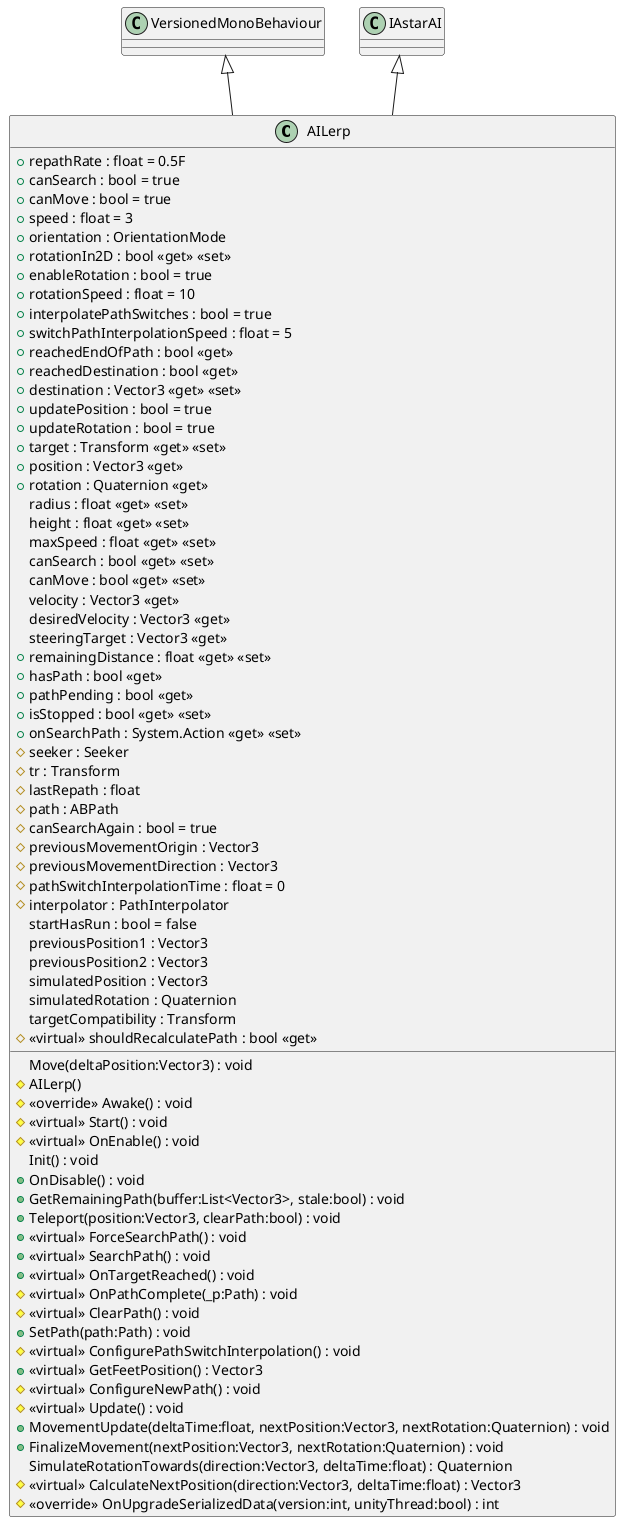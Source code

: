 @startuml
class AILerp {
    + repathRate : float = 0.5F
    + canSearch : bool = true
    + canMove : bool = true
    + speed : float = 3
    + orientation : OrientationMode
    + rotationIn2D : bool <<get>> <<set>>
    + enableRotation : bool = true
    + rotationSpeed : float = 10
    + interpolatePathSwitches : bool = true
    + switchPathInterpolationSpeed : float = 5
    + reachedEndOfPath : bool <<get>>
    + reachedDestination : bool <<get>>
    + destination : Vector3 <<get>> <<set>>
    + updatePosition : bool = true
    + updateRotation : bool = true
    + target : Transform <<get>> <<set>>
    + position : Vector3 <<get>>
    + rotation : Quaternion <<get>>
    Move(deltaPosition:Vector3) : void
    radius : float <<get>> <<set>>
    height : float <<get>> <<set>>
    maxSpeed : float <<get>> <<set>>
    canSearch : bool <<get>> <<set>>
    canMove : bool <<get>> <<set>>
    velocity : Vector3 <<get>>
    desiredVelocity : Vector3 <<get>>
    steeringTarget : Vector3 <<get>>
    + remainingDistance : float <<get>> <<set>>
    + hasPath : bool <<get>>
    + pathPending : bool <<get>>
    + isStopped : bool <<get>> <<set>>
    + onSearchPath : System.Action <<get>> <<set>>
    # seeker : Seeker
    # tr : Transform
    # lastRepath : float
    # path : ABPath
    # canSearchAgain : bool = true
    # previousMovementOrigin : Vector3
    # previousMovementDirection : Vector3
    # pathSwitchInterpolationTime : float = 0
    # interpolator : PathInterpolator
    startHasRun : bool = false
    previousPosition1 : Vector3
    previousPosition2 : Vector3
    simulatedPosition : Vector3
    simulatedRotation : Quaternion
    targetCompatibility : Transform
    # AILerp()
    # <<override>> Awake() : void
    # <<virtual>> Start() : void
    # <<virtual>> OnEnable() : void
    Init() : void
    + OnDisable() : void
    + GetRemainingPath(buffer:List<Vector3>, stale:bool) : void
    + Teleport(position:Vector3, clearPath:bool) : void
    # <<virtual>> shouldRecalculatePath : bool <<get>>
    + <<virtual>> ForceSearchPath() : void
    + <<virtual>> SearchPath() : void
    + <<virtual>> OnTargetReached() : void
    # <<virtual>> OnPathComplete(_p:Path) : void
    # <<virtual>> ClearPath() : void
    + SetPath(path:Path) : void
    # <<virtual>> ConfigurePathSwitchInterpolation() : void
    + <<virtual>> GetFeetPosition() : Vector3
    # <<virtual>> ConfigureNewPath() : void
    # <<virtual>> Update() : void
    + MovementUpdate(deltaTime:float, nextPosition:Vector3, nextRotation:Quaternion) : void
    + FinalizeMovement(nextPosition:Vector3, nextRotation:Quaternion) : void
    SimulateRotationTowards(direction:Vector3, deltaTime:float) : Quaternion
    # <<virtual>> CalculateNextPosition(direction:Vector3, deltaTime:float) : Vector3
    # <<override>> OnUpgradeSerializedData(version:int, unityThread:bool) : int
}
VersionedMonoBehaviour <|-- AILerp
IAstarAI <|-- AILerp
@enduml
